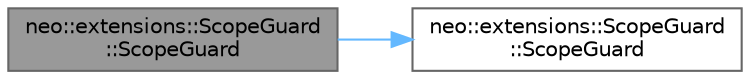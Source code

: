 digraph "neo::extensions::ScopeGuard::ScopeGuard"
{
 // LATEX_PDF_SIZE
  bgcolor="transparent";
  edge [fontname=Helvetica,fontsize=10,labelfontname=Helvetica,labelfontsize=10];
  node [fontname=Helvetica,fontsize=10,shape=box,height=0.2,width=0.4];
  rankdir="LR";
  Node1 [id="Node000001",label="neo::extensions::ScopeGuard\l::ScopeGuard",height=0.2,width=0.4,color="gray40", fillcolor="grey60", style="filled", fontcolor="black",tooltip=" "];
  Node1 -> Node2 [id="edge1_Node000001_Node000002",color="steelblue1",style="solid",tooltip=" "];
  Node2 [id="Node000002",label="neo::extensions::ScopeGuard\l::ScopeGuard",height=0.2,width=0.4,color="grey40", fillcolor="white", style="filled",URL="$classneo_1_1extensions_1_1_scope_guard.html#aea9bbd32e74ab39480fa611f07cdaebb",tooltip=" "];
}
